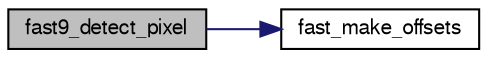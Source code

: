 digraph "fast9_detect_pixel"
{
  edge [fontname="FreeSans",fontsize="10",labelfontname="FreeSans",labelfontsize="10"];
  node [fontname="FreeSans",fontsize="10",shape=record];
  rankdir="LR";
  Node1 [label="fast9_detect_pixel",height=0.2,width=0.4,color="black", fillcolor="grey75", style="filled", fontcolor="black"];
  Node1 -> Node2 [color="midnightblue",fontsize="10",style="solid",fontname="FreeSans"];
  Node2 [label="fast_make_offsets",height=0.2,width=0.4,color="black", fillcolor="white", style="filled",URL="$fast__rosten_8c.html#a58984f615be2e8c52b3d0b1fc595a250",tooltip="Make offsets for FAST9 calculation. "];
}
